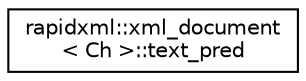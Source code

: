 digraph "Graphical Class Hierarchy"
{
  edge [fontname="Helvetica",fontsize="10",labelfontname="Helvetica",labelfontsize="10"];
  node [fontname="Helvetica",fontsize="10",shape=record];
  rankdir="LR";
  Node0 [label="rapidxml::xml_document\l\< Ch \>::text_pred",height=0.2,width=0.4,color="black", fillcolor="white", style="filled",URL="$structrapidxml_1_1xml__document_1_1text__pred.html"];
}
